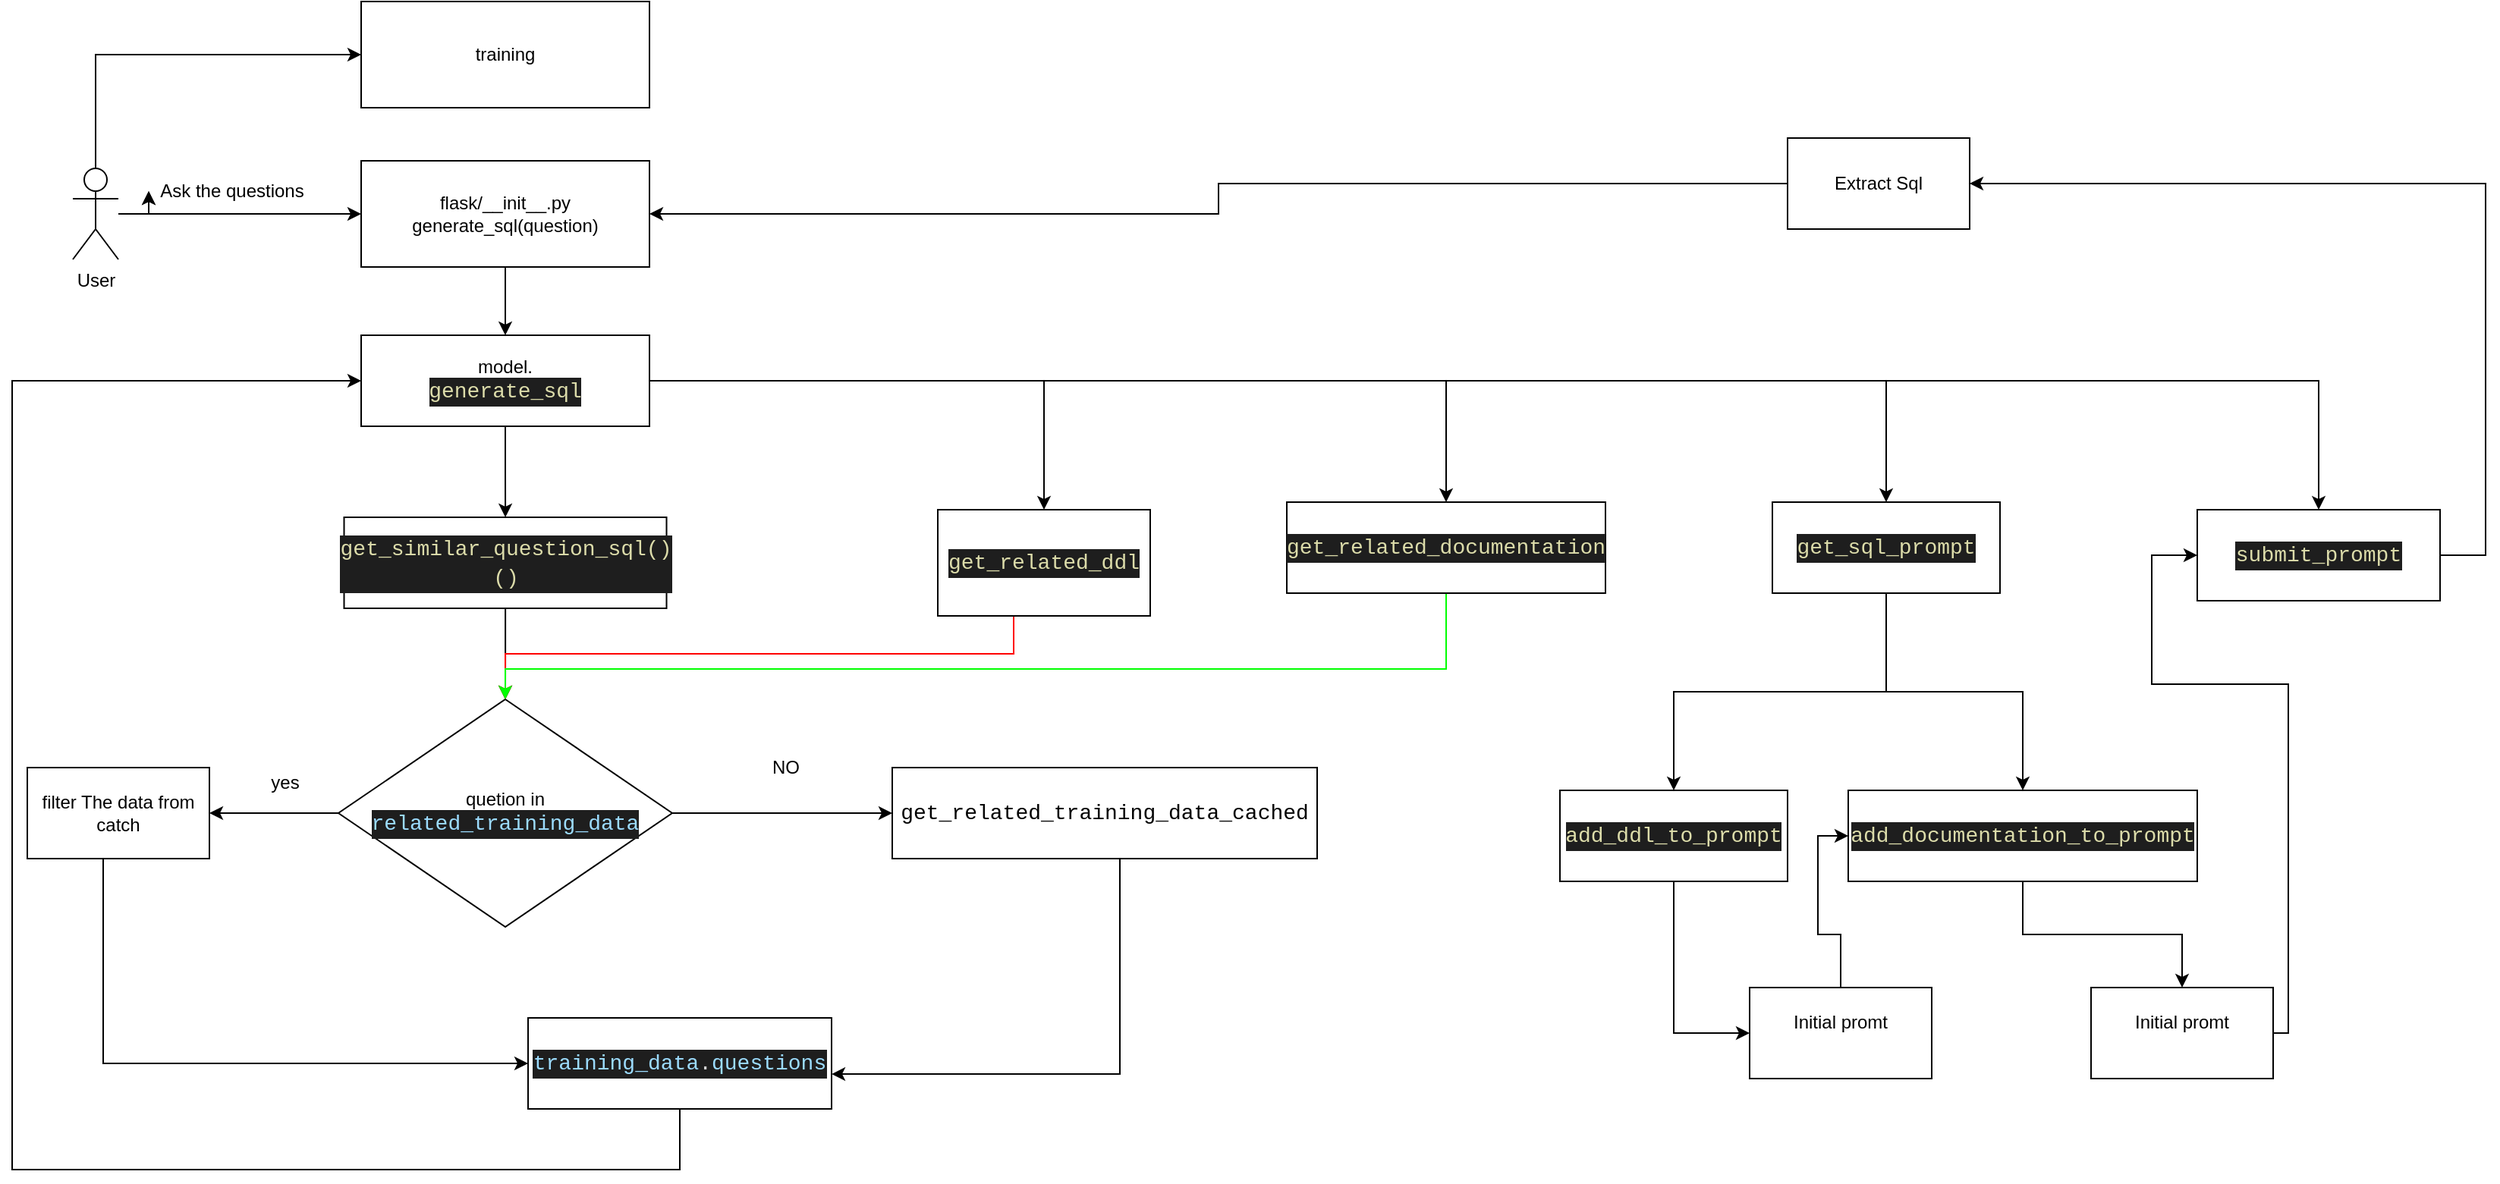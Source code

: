 <mxfile version="24.4.8" type="onedrive" pages="2">
  <diagram name="Page-1" id="omUwBOJLv78RGTcjt-QZ">
    <mxGraphModel grid="1" page="1" gridSize="10" guides="1" tooltips="1" connect="1" arrows="1" fold="1" pageScale="1" pageWidth="827" pageHeight="1169" math="0" shadow="0">
      <root>
        <mxCell id="0" />
        <mxCell id="1" parent="0" />
        <mxCell id="K16pZWRzyR4O-ZYWqpP9-3" style="edgeStyle=orthogonalEdgeStyle;rounded=0;orthogonalLoop=1;jettySize=auto;html=1;entryX=0;entryY=0.5;entryDx=0;entryDy=0;" edge="1" parent="1" source="K16pZWRzyR4O-ZYWqpP9-1" target="K16pZWRzyR4O-ZYWqpP9-2">
          <mxGeometry relative="1" as="geometry" />
        </mxCell>
        <mxCell id="K16pZWRzyR4O-ZYWqpP9-51" value="" style="edgeStyle=orthogonalEdgeStyle;rounded=0;orthogonalLoop=1;jettySize=auto;html=1;" edge="1" parent="1" source="K16pZWRzyR4O-ZYWqpP9-1" target="K16pZWRzyR4O-ZYWqpP9-4">
          <mxGeometry relative="1" as="geometry" />
        </mxCell>
        <mxCell id="K16pZWRzyR4O-ZYWqpP9-52" value="" style="edgeStyle=orthogonalEdgeStyle;rounded=0;orthogonalLoop=1;jettySize=auto;html=1;" edge="1" parent="1" source="K16pZWRzyR4O-ZYWqpP9-1" target="K16pZWRzyR4O-ZYWqpP9-4">
          <mxGeometry relative="1" as="geometry" />
        </mxCell>
        <mxCell id="K16pZWRzyR4O-ZYWqpP9-54" style="edgeStyle=orthogonalEdgeStyle;rounded=0;orthogonalLoop=1;jettySize=auto;html=1;entryX=0;entryY=0.5;entryDx=0;entryDy=0;" edge="1" parent="1" source="K16pZWRzyR4O-ZYWqpP9-1" target="K16pZWRzyR4O-ZYWqpP9-53">
          <mxGeometry relative="1" as="geometry">
            <Array as="points">
              <mxPoint x="65" y="55" />
            </Array>
          </mxGeometry>
        </mxCell>
        <mxCell id="K16pZWRzyR4O-ZYWqpP9-1" value="&lt;div&gt;User&lt;/div&gt;" style="shape=umlActor;verticalLabelPosition=bottom;verticalAlign=top;html=1;outlineConnect=0;" vertex="1" parent="1">
          <mxGeometry x="50" y="130" width="30" height="60" as="geometry" />
        </mxCell>
        <mxCell id="K16pZWRzyR4O-ZYWqpP9-5" style="edgeStyle=orthogonalEdgeStyle;rounded=0;orthogonalLoop=1;jettySize=auto;html=1;entryX=0.5;entryY=0;entryDx=0;entryDy=0;" edge="1" parent="1" source="K16pZWRzyR4O-ZYWqpP9-2" target="K16pZWRzyR4O-ZYWqpP9-6">
          <mxGeometry relative="1" as="geometry">
            <mxPoint x="350" y="310" as="targetPoint" />
          </mxGeometry>
        </mxCell>
        <mxCell id="K16pZWRzyR4O-ZYWqpP9-2" value="&lt;div&gt;flask/__init__.py&lt;/div&gt;&lt;div&gt;generate_sql(question)&lt;/div&gt;" style="rounded=0;whiteSpace=wrap;html=1;" vertex="1" parent="1">
          <mxGeometry x="240" y="125" width="190" height="70" as="geometry" />
        </mxCell>
        <mxCell id="K16pZWRzyR4O-ZYWqpP9-4" value="Ask the questions" style="text;html=1;align=center;verticalAlign=middle;whiteSpace=wrap;rounded=0;" vertex="1" parent="1">
          <mxGeometry x="100" y="130" width="110" height="30" as="geometry" />
        </mxCell>
        <mxCell id="K16pZWRzyR4O-ZYWqpP9-9" value="" style="edgeStyle=orthogonalEdgeStyle;rounded=0;orthogonalLoop=1;jettySize=auto;html=1;" edge="1" parent="1" source="K16pZWRzyR4O-ZYWqpP9-6" target="K16pZWRzyR4O-ZYWqpP9-8">
          <mxGeometry relative="1" as="geometry" />
        </mxCell>
        <mxCell id="K16pZWRzyR4O-ZYWqpP9-23" value="" style="edgeStyle=orthogonalEdgeStyle;rounded=0;orthogonalLoop=1;jettySize=auto;html=1;" edge="1" parent="1" source="K16pZWRzyR4O-ZYWqpP9-6" target="K16pZWRzyR4O-ZYWqpP9-22">
          <mxGeometry relative="1" as="geometry" />
        </mxCell>
        <mxCell id="K16pZWRzyR4O-ZYWqpP9-27" value="" style="edgeStyle=orthogonalEdgeStyle;rounded=0;orthogonalLoop=1;jettySize=auto;html=1;" edge="1" parent="1" source="K16pZWRzyR4O-ZYWqpP9-6" target="K16pZWRzyR4O-ZYWqpP9-26">
          <mxGeometry relative="1" as="geometry" />
        </mxCell>
        <mxCell id="K16pZWRzyR4O-ZYWqpP9-31" value="" style="edgeStyle=orthogonalEdgeStyle;rounded=0;orthogonalLoop=1;jettySize=auto;html=1;" edge="1" parent="1" source="K16pZWRzyR4O-ZYWqpP9-6" target="K16pZWRzyR4O-ZYWqpP9-30">
          <mxGeometry relative="1" as="geometry" />
        </mxCell>
        <mxCell id="K16pZWRzyR4O-ZYWqpP9-46" style="edgeStyle=orthogonalEdgeStyle;rounded=0;orthogonalLoop=1;jettySize=auto;html=1;entryX=0.5;entryY=0;entryDx=0;entryDy=0;" edge="1" parent="1" source="K16pZWRzyR4O-ZYWqpP9-6" target="K16pZWRzyR4O-ZYWqpP9-38">
          <mxGeometry relative="1" as="geometry" />
        </mxCell>
        <mxCell id="K16pZWRzyR4O-ZYWqpP9-6" value="model.&lt;br&gt;&lt;div style=&quot;color: #d4d4d4;background-color: #1e1e1e;font-family: Consolas, &#39;Courier New&#39;, monospace;font-weight: normal;font-size: 14px;line-height: 19px;white-space: pre;&quot;&gt;&lt;div&gt;&lt;span style=&quot;color: #dcdcaa;&quot;&gt;generate_sql&lt;/span&gt;&lt;/div&gt;&lt;/div&gt;" style="rounded=0;whiteSpace=wrap;html=1;" vertex="1" parent="1">
          <mxGeometry x="240" y="240" width="190" height="60" as="geometry" />
        </mxCell>
        <mxCell id="K16pZWRzyR4O-ZYWqpP9-12" value="" style="edgeStyle=orthogonalEdgeStyle;rounded=0;orthogonalLoop=1;jettySize=auto;html=1;" edge="1" parent="1" source="K16pZWRzyR4O-ZYWqpP9-8" target="K16pZWRzyR4O-ZYWqpP9-11">
          <mxGeometry relative="1" as="geometry" />
        </mxCell>
        <mxCell id="K16pZWRzyR4O-ZYWqpP9-8" value="&lt;div style=&quot;color: #d4d4d4;background-color: #1e1e1e;font-family: Consolas, &#39;Courier New&#39;, monospace;font-weight: normal;font-size: 14px;line-height: 19px;white-space: pre;&quot;&gt;&lt;div&gt;&lt;span style=&quot;color: #dcdcaa;&quot;&gt;get_similar_question_sql()&lt;/span&gt;&lt;/div&gt;&lt;div&gt;&lt;span style=&quot;color: #dcdcaa;&quot;&gt;()&lt;br&gt;&lt;/span&gt;&lt;/div&gt;&lt;/div&gt;" style="whiteSpace=wrap;html=1;rounded=0;" vertex="1" parent="1">
          <mxGeometry x="228.75" y="360" width="212.5" height="60" as="geometry" />
        </mxCell>
        <mxCell id="K16pZWRzyR4O-ZYWqpP9-14" value="" style="edgeStyle=orthogonalEdgeStyle;rounded=0;orthogonalLoop=1;jettySize=auto;html=1;" edge="1" parent="1" source="K16pZWRzyR4O-ZYWqpP9-11" target="K16pZWRzyR4O-ZYWqpP9-13">
          <mxGeometry relative="1" as="geometry" />
        </mxCell>
        <mxCell id="K16pZWRzyR4O-ZYWqpP9-16" value="" style="edgeStyle=orthogonalEdgeStyle;rounded=0;orthogonalLoop=1;jettySize=auto;html=1;" edge="1" parent="1" source="K16pZWRzyR4O-ZYWqpP9-11" target="K16pZWRzyR4O-ZYWqpP9-15">
          <mxGeometry relative="1" as="geometry" />
        </mxCell>
        <mxCell id="K16pZWRzyR4O-ZYWqpP9-11" value="quetion in &lt;br&gt;&lt;div style=&quot;color: #d4d4d4;background-color: #1e1e1e;font-family: Consolas, &#39;Courier New&#39;, monospace;font-weight: normal;font-size: 14px;line-height: 19px;white-space: pre;&quot;&gt;&lt;div&gt;&lt;span style=&quot;color: #9cdcfe;&quot;&gt;related_training_data&lt;/span&gt;&lt;/div&gt;&lt;/div&gt;" style="rhombus;whiteSpace=wrap;html=1;rounded=0;" vertex="1" parent="1">
          <mxGeometry x="225" y="480" width="220" height="150" as="geometry" />
        </mxCell>
        <mxCell id="K16pZWRzyR4O-ZYWqpP9-13" value="&lt;div style=&quot;font-family: Consolas, &amp;quot;Courier New&amp;quot;, monospace; font-weight: normal; font-size: 14px; line-height: 19px; white-space: pre;&quot;&gt;&lt;div&gt;&lt;span style=&quot;background-color: rgb(255, 255, 255);&quot;&gt;get_related_training_data_cached&lt;/span&gt;&lt;/div&gt;&lt;/div&gt;" style="whiteSpace=wrap;html=1;rounded=0;" vertex="1" parent="1">
          <mxGeometry x="590" y="525" width="280" height="60" as="geometry" />
        </mxCell>
        <mxCell id="K16pZWRzyR4O-ZYWqpP9-20" style="edgeStyle=orthogonalEdgeStyle;rounded=0;orthogonalLoop=1;jettySize=auto;html=1;entryX=0;entryY=0.5;entryDx=0;entryDy=0;" edge="1" parent="1" source="K16pZWRzyR4O-ZYWqpP9-15" target="K16pZWRzyR4O-ZYWqpP9-19">
          <mxGeometry relative="1" as="geometry">
            <Array as="points">
              <mxPoint x="70" y="720" />
            </Array>
          </mxGeometry>
        </mxCell>
        <mxCell id="K16pZWRzyR4O-ZYWqpP9-15" value="&lt;div&gt;filter The data from catch&lt;/div&gt;" style="whiteSpace=wrap;html=1;rounded=0;" vertex="1" parent="1">
          <mxGeometry x="20" y="525" width="120" height="60" as="geometry" />
        </mxCell>
        <mxCell id="K16pZWRzyR4O-ZYWqpP9-17" value="yes" style="text;html=1;align=center;verticalAlign=middle;whiteSpace=wrap;rounded=0;" vertex="1" parent="1">
          <mxGeometry x="160" y="520" width="60" height="30" as="geometry" />
        </mxCell>
        <mxCell id="K16pZWRzyR4O-ZYWqpP9-18" value="NO" style="text;html=1;align=center;verticalAlign=middle;whiteSpace=wrap;rounded=0;" vertex="1" parent="1">
          <mxGeometry x="490" y="510" width="60" height="30" as="geometry" />
        </mxCell>
        <mxCell id="K16pZWRzyR4O-ZYWqpP9-29" style="edgeStyle=orthogonalEdgeStyle;rounded=0;orthogonalLoop=1;jettySize=auto;html=1;entryX=0;entryY=0.5;entryDx=0;entryDy=0;" edge="1" parent="1" source="K16pZWRzyR4O-ZYWqpP9-19" target="K16pZWRzyR4O-ZYWqpP9-6">
          <mxGeometry relative="1" as="geometry">
            <Array as="points">
              <mxPoint x="450" y="790" />
              <mxPoint x="10" y="790" />
              <mxPoint x="10" y="270" />
            </Array>
          </mxGeometry>
        </mxCell>
        <mxCell id="K16pZWRzyR4O-ZYWqpP9-19" value="&lt;div style=&quot;color: #d4d4d4;background-color: #1e1e1e;font-family: Consolas, &#39;Courier New&#39;, monospace;font-weight: normal;font-size: 14px;line-height: 19px;white-space: pre;&quot;&gt;&lt;div&gt;&lt;span style=&quot;color: #9cdcfe;&quot;&gt;training_data&lt;/span&gt;&lt;span style=&quot;color: #d4d4d4;&quot;&gt;.&lt;/span&gt;&lt;span style=&quot;color: #9cdcfe;&quot;&gt;questions&lt;/span&gt;&lt;/div&gt;&lt;/div&gt;" style="rounded=0;whiteSpace=wrap;html=1;" vertex="1" parent="1">
          <mxGeometry x="350" y="690" width="200" height="60" as="geometry" />
        </mxCell>
        <mxCell id="K16pZWRzyR4O-ZYWqpP9-21" style="edgeStyle=orthogonalEdgeStyle;rounded=0;orthogonalLoop=1;jettySize=auto;html=1;entryX=1;entryY=0.617;entryDx=0;entryDy=0;entryPerimeter=0;" edge="1" parent="1" source="K16pZWRzyR4O-ZYWqpP9-13" target="K16pZWRzyR4O-ZYWqpP9-19">
          <mxGeometry relative="1" as="geometry">
            <Array as="points">
              <mxPoint x="740" y="727" />
            </Array>
          </mxGeometry>
        </mxCell>
        <mxCell id="K16pZWRzyR4O-ZYWqpP9-24" style="edgeStyle=orthogonalEdgeStyle;rounded=0;orthogonalLoop=1;jettySize=auto;html=1;entryX=0.5;entryY=0;entryDx=0;entryDy=0;strokeColor=#ff0000;" edge="1" parent="1" source="K16pZWRzyR4O-ZYWqpP9-22" target="K16pZWRzyR4O-ZYWqpP9-11">
          <mxGeometry relative="1" as="geometry">
            <mxPoint x="1110" y="530" as="targetPoint" />
            <Array as="points">
              <mxPoint x="670" y="450" />
              <mxPoint x="335" y="450" />
            </Array>
          </mxGeometry>
        </mxCell>
        <mxCell id="K16pZWRzyR4O-ZYWqpP9-22" value="&lt;div style=&quot;color: #d4d4d4;background-color: #1e1e1e;font-family: Consolas, &#39;Courier New&#39;, monospace;font-weight: normal;font-size: 14px;line-height: 19px;white-space: pre;&quot;&gt;&lt;div&gt;&lt;span style=&quot;color: #dcdcaa;&quot;&gt;get_related_ddl&lt;/span&gt;&lt;/div&gt;&lt;/div&gt;" style="whiteSpace=wrap;html=1;rounded=0;" vertex="1" parent="1">
          <mxGeometry x="620" y="355" width="140" height="70" as="geometry" />
        </mxCell>
        <mxCell id="K16pZWRzyR4O-ZYWqpP9-28" style="edgeStyle=orthogonalEdgeStyle;rounded=0;orthogonalLoop=1;jettySize=auto;html=1;entryX=0.5;entryY=0;entryDx=0;entryDy=0;strokeColor=#00ff00;" edge="1" parent="1" source="K16pZWRzyR4O-ZYWqpP9-26" target="K16pZWRzyR4O-ZYWqpP9-11">
          <mxGeometry relative="1" as="geometry">
            <Array as="points">
              <mxPoint x="955" y="460" />
              <mxPoint x="335" y="460" />
            </Array>
          </mxGeometry>
        </mxCell>
        <mxCell id="K16pZWRzyR4O-ZYWqpP9-26" value="&lt;div style=&quot;color: #d4d4d4;background-color: #1e1e1e;font-family: Consolas, &#39;Courier New&#39;, monospace;font-weight: normal;font-size: 14px;line-height: 19px;white-space: pre;&quot;&gt;&lt;div&gt;&lt;span style=&quot;color: #dcdcaa;&quot;&gt;get_related_documentation&lt;/span&gt;&lt;/div&gt;&lt;/div&gt;" style="whiteSpace=wrap;html=1;rounded=0;" vertex="1" parent="1">
          <mxGeometry x="850" y="350" width="210" height="60" as="geometry" />
        </mxCell>
        <mxCell id="K16pZWRzyR4O-ZYWqpP9-33" value="" style="edgeStyle=orthogonalEdgeStyle;rounded=0;orthogonalLoop=1;jettySize=auto;html=1;" edge="1" parent="1" source="K16pZWRzyR4O-ZYWqpP9-30" target="K16pZWRzyR4O-ZYWqpP9-32">
          <mxGeometry relative="1" as="geometry" />
        </mxCell>
        <mxCell id="K16pZWRzyR4O-ZYWqpP9-35" value="" style="edgeStyle=orthogonalEdgeStyle;rounded=0;orthogonalLoop=1;jettySize=auto;html=1;" edge="1" parent="1" source="K16pZWRzyR4O-ZYWqpP9-30" target="K16pZWRzyR4O-ZYWqpP9-34">
          <mxGeometry relative="1" as="geometry" />
        </mxCell>
        <mxCell id="K16pZWRzyR4O-ZYWqpP9-30" value="&lt;div style=&quot;color: #d4d4d4;background-color: #1e1e1e;font-family: Consolas, &#39;Courier New&#39;, monospace;font-weight: normal;font-size: 14px;line-height: 19px;white-space: pre;&quot;&gt;&lt;div&gt;&lt;span style=&quot;color: #dcdcaa;&quot;&gt;get_sql_prompt&lt;/span&gt;&lt;/div&gt;&lt;/div&gt;" style="whiteSpace=wrap;html=1;rounded=0;" vertex="1" parent="1">
          <mxGeometry x="1170" y="350" width="150" height="60" as="geometry" />
        </mxCell>
        <mxCell id="K16pZWRzyR4O-ZYWqpP9-41" style="edgeStyle=orthogonalEdgeStyle;rounded=0;orthogonalLoop=1;jettySize=auto;html=1;entryX=0;entryY=0.5;entryDx=0;entryDy=0;" edge="1" parent="1" source="K16pZWRzyR4O-ZYWqpP9-32" target="K16pZWRzyR4O-ZYWqpP9-40">
          <mxGeometry relative="1" as="geometry" />
        </mxCell>
        <mxCell id="K16pZWRzyR4O-ZYWqpP9-32" value="&lt;div style=&quot;color: #d4d4d4;background-color: #1e1e1e;font-family: Consolas, &#39;Courier New&#39;, monospace;font-weight: normal;font-size: 14px;line-height: 19px;white-space: pre;&quot;&gt;&lt;div&gt;&lt;span style=&quot;color: #dcdcaa;&quot;&gt;add_ddl_to_prompt&lt;/span&gt;&lt;/div&gt;&lt;/div&gt;" style="whiteSpace=wrap;html=1;rounded=0;" vertex="1" parent="1">
          <mxGeometry x="1030" y="540" width="150" height="60" as="geometry" />
        </mxCell>
        <mxCell id="K16pZWRzyR4O-ZYWqpP9-44" style="edgeStyle=orthogonalEdgeStyle;rounded=0;orthogonalLoop=1;jettySize=auto;html=1;" edge="1" parent="1" source="K16pZWRzyR4O-ZYWqpP9-34" target="K16pZWRzyR4O-ZYWqpP9-43">
          <mxGeometry relative="1" as="geometry" />
        </mxCell>
        <mxCell id="K16pZWRzyR4O-ZYWqpP9-34" value="&lt;div style=&quot;color: #d4d4d4;background-color: #1e1e1e;font-family: Consolas, &#39;Courier New&#39;, monospace;font-weight: normal;font-size: 14px;line-height: 19px;white-space: pre;&quot;&gt;&lt;div&gt;&lt;span style=&quot;color: #dcdcaa;&quot;&gt;add_documentation_to_prompt&lt;/span&gt;&lt;/div&gt;&lt;/div&gt;" style="whiteSpace=wrap;html=1;rounded=0;" vertex="1" parent="1">
          <mxGeometry x="1220" y="540" width="230" height="60" as="geometry" />
        </mxCell>
        <mxCell id="K16pZWRzyR4O-ZYWqpP9-49" value="" style="edgeStyle=orthogonalEdgeStyle;rounded=0;orthogonalLoop=1;jettySize=auto;html=1;" edge="1" parent="1" source="K16pZWRzyR4O-ZYWqpP9-38" target="K16pZWRzyR4O-ZYWqpP9-48">
          <mxGeometry relative="1" as="geometry">
            <Array as="points">
              <mxPoint x="1640" y="385" />
              <mxPoint x="1640" y="140" />
            </Array>
          </mxGeometry>
        </mxCell>
        <mxCell id="K16pZWRzyR4O-ZYWqpP9-38" value="&lt;div style=&quot;color: #d4d4d4;background-color: #1e1e1e;font-family: Consolas, &#39;Courier New&#39;, monospace;font-weight: normal;font-size: 14px;line-height: 19px;white-space: pre;&quot;&gt;&lt;div&gt;&lt;span style=&quot;color: #dcdcaa;&quot;&gt;submit_prompt&lt;/span&gt;&lt;/div&gt;&lt;/div&gt;" style="whiteSpace=wrap;html=1;rounded=0;" vertex="1" parent="1">
          <mxGeometry x="1450" y="355" width="160" height="60" as="geometry" />
        </mxCell>
        <mxCell id="K16pZWRzyR4O-ZYWqpP9-42" style="edgeStyle=orthogonalEdgeStyle;rounded=0;orthogonalLoop=1;jettySize=auto;html=1;entryX=0;entryY=0.5;entryDx=0;entryDy=0;" edge="1" parent="1" source="K16pZWRzyR4O-ZYWqpP9-40" target="K16pZWRzyR4O-ZYWqpP9-34">
          <mxGeometry relative="1" as="geometry" />
        </mxCell>
        <mxCell id="K16pZWRzyR4O-ZYWqpP9-40" value="&lt;div&gt;Initial promt&lt;/div&gt;&lt;div&gt;&lt;br&gt;&lt;/div&gt;" style="rounded=0;whiteSpace=wrap;html=1;" vertex="1" parent="1">
          <mxGeometry x="1155" y="670" width="120" height="60" as="geometry" />
        </mxCell>
        <mxCell id="K16pZWRzyR4O-ZYWqpP9-47" style="edgeStyle=orthogonalEdgeStyle;rounded=0;orthogonalLoop=1;jettySize=auto;html=1;entryX=0;entryY=0.5;entryDx=0;entryDy=0;" edge="1" parent="1" source="K16pZWRzyR4O-ZYWqpP9-43" target="K16pZWRzyR4O-ZYWqpP9-38">
          <mxGeometry relative="1" as="geometry">
            <Array as="points">
              <mxPoint x="1510" y="700" />
              <mxPoint x="1510" y="470" />
              <mxPoint x="1420" y="470" />
              <mxPoint x="1420" y="385" />
            </Array>
          </mxGeometry>
        </mxCell>
        <mxCell id="K16pZWRzyR4O-ZYWqpP9-43" value="&lt;div&gt;Initial promt&lt;/div&gt;&lt;div&gt;&lt;br&gt;&lt;/div&gt;" style="rounded=0;whiteSpace=wrap;html=1;" vertex="1" parent="1">
          <mxGeometry x="1380" y="670" width="120" height="60" as="geometry" />
        </mxCell>
        <mxCell id="K16pZWRzyR4O-ZYWqpP9-50" style="edgeStyle=orthogonalEdgeStyle;rounded=0;orthogonalLoop=1;jettySize=auto;html=1;entryX=1;entryY=0.5;entryDx=0;entryDy=0;" edge="1" parent="1" source="K16pZWRzyR4O-ZYWqpP9-48" target="K16pZWRzyR4O-ZYWqpP9-2">
          <mxGeometry relative="1" as="geometry" />
        </mxCell>
        <mxCell id="K16pZWRzyR4O-ZYWqpP9-48" value="Extract Sql " style="whiteSpace=wrap;html=1;rounded=0;" vertex="1" parent="1">
          <mxGeometry x="1180" y="110" width="120" height="60" as="geometry" />
        </mxCell>
        <mxCell id="K16pZWRzyR4O-ZYWqpP9-53" value="training" style="rounded=0;whiteSpace=wrap;html=1;" vertex="1" parent="1">
          <mxGeometry x="240" y="20" width="190" height="70" as="geometry" />
        </mxCell>
      </root>
    </mxGraphModel>
  </diagram>
  <diagram id="j_L6LllU6mCGKeq9yJB3" name="Page-2">
    <mxGraphModel grid="1" page="1" gridSize="10" guides="1" tooltips="1" connect="1" arrows="1" fold="1" pageScale="1" pageWidth="850" pageHeight="1100" math="0" shadow="0">
      <root>
        <mxCell id="0" />
        <mxCell id="1" parent="0" />
        <mxCell id="CpRrhLq7ijMtVycJdGnX-4" value="" style="edgeStyle=orthogonalEdgeStyle;rounded=0;orthogonalLoop=1;jettySize=auto;html=1;" edge="1" parent="1" source="CpRrhLq7ijMtVycJdGnX-1" target="CpRrhLq7ijMtVycJdGnX-3">
          <mxGeometry relative="1" as="geometry" />
        </mxCell>
        <mxCell id="CpRrhLq7ijMtVycJdGnX-1" value="Generate Question&amp;nbsp;" style="rounded=1;whiteSpace=wrap;html=1;fillColor=#dae8fc;strokeColor=#6c8ebf;" vertex="1" parent="1">
          <mxGeometry x="320" y="70" width="120" height="60" as="geometry" />
        </mxCell>
        <mxCell id="CpRrhLq7ijMtVycJdGnX-6" value="" style="edgeStyle=orthogonalEdgeStyle;rounded=0;orthogonalLoop=1;jettySize=auto;html=1;" edge="1" parent="1" source="CpRrhLq7ijMtVycJdGnX-3" target="CpRrhLq7ijMtVycJdGnX-5">
          <mxGeometry relative="1" as="geometry" />
        </mxCell>
        <mxCell id="CpRrhLq7ijMtVycJdGnX-3" value="generate_sql" style="whiteSpace=wrap;html=1;rounded=1;fillColor=#f8cecc;strokeColor=#b85450;" vertex="1" parent="1">
          <mxGeometry x="320" y="210" width="120" height="60" as="geometry" />
        </mxCell>
        <mxCell id="CpRrhLq7ijMtVycJdGnX-8" value="" style="edgeStyle=orthogonalEdgeStyle;rounded=0;orthogonalLoop=1;jettySize=auto;html=1;" edge="1" parent="1" source="CpRrhLq7ijMtVycJdGnX-5" target="CpRrhLq7ijMtVycJdGnX-7">
          <mxGeometry relative="1" as="geometry" />
        </mxCell>
        <mxCell id="CpRrhLq7ijMtVycJdGnX-5" value="run_sql" style="whiteSpace=wrap;html=1;fillColor=#dae8fc;strokeColor=#6c8ebf;rounded=1;" vertex="1" parent="1">
          <mxGeometry x="320" y="350" width="120" height="60" as="geometry" />
        </mxCell>
        <mxCell id="CpRrhLq7ijMtVycJdGnX-11" value="" style="edgeStyle=orthogonalEdgeStyle;rounded=0;orthogonalLoop=1;jettySize=auto;html=1;" edge="1" parent="1" source="CpRrhLq7ijMtVycJdGnX-7" target="CpRrhLq7ijMtVycJdGnX-10">
          <mxGeometry relative="1" as="geometry" />
        </mxCell>
        <mxCell id="CpRrhLq7ijMtVycJdGnX-13" value="" style="edgeStyle=orthogonalEdgeStyle;rounded=0;orthogonalLoop=1;jettySize=auto;html=1;" edge="1" parent="1" source="CpRrhLq7ijMtVycJdGnX-7" target="CpRrhLq7ijMtVycJdGnX-12">
          <mxGeometry relative="1" as="geometry" />
        </mxCell>
        <mxCell id="CpRrhLq7ijMtVycJdGnX-7" value="" style="whiteSpace=wrap;html=1;fillColor=#dae8fc;strokeColor=#6c8ebf;rounded=1;" vertex="1" parent="1">
          <mxGeometry x="320" y="490" width="120" height="60" as="geometry" />
        </mxCell>
        <mxCell id="CpRrhLq7ijMtVycJdGnX-9" value="Dataframe" style="text;html=1;align=center;verticalAlign=middle;whiteSpace=wrap;rounded=0;" vertex="1" parent="1">
          <mxGeometry x="400" y="460" width="60" height="30" as="geometry" />
        </mxCell>
        <mxCell id="CpRrhLq7ijMtVycJdGnX-15" value="" style="edgeStyle=orthogonalEdgeStyle;rounded=0;orthogonalLoop=1;jettySize=auto;html=1;" edge="1" parent="1" source="CpRrhLq7ijMtVycJdGnX-10" target="CpRrhLq7ijMtVycJdGnX-14">
          <mxGeometry relative="1" as="geometry" />
        </mxCell>
        <mxCell id="CpRrhLq7ijMtVycJdGnX-10" value="generalplotely" style="whiteSpace=wrap;html=1;fillColor=#dae8fc;strokeColor=#6c8ebf;rounded=1;" vertex="1" parent="1">
          <mxGeometry x="320" y="630" width="120" height="60" as="geometry" />
        </mxCell>
        <mxCell id="CpRrhLq7ijMtVycJdGnX-12" value="&lt;pre style=&quot;background-color:#2b2b2b;color:#a9b7c6;font-family:&#39;JetBrains Mono&#39;,monospace;font-size:9.8pt;&quot;&gt;&lt;span style=&quot;color:#ffc66d;&quot;&gt;download_csv&lt;/span&gt;&lt;/pre&gt;" style="whiteSpace=wrap;html=1;fillColor=#dae8fc;strokeColor=#6c8ebf;rounded=1;" vertex="1" parent="1">
          <mxGeometry x="520" y="490" width="120" height="60" as="geometry" />
        </mxCell>
        <mxCell id="CpRrhLq7ijMtVycJdGnX-19" value="" style="edgeStyle=orthogonalEdgeStyle;rounded=0;orthogonalLoop=1;jettySize=auto;html=1;" edge="1" parent="1" source="CpRrhLq7ijMtVycJdGnX-14" target="CpRrhLq7ijMtVycJdGnX-18">
          <mxGeometry relative="1" as="geometry" />
        </mxCell>
        <mxCell id="CpRrhLq7ijMtVycJdGnX-14" value="generate_summary" style="whiteSpace=wrap;html=1;fillColor=#dae8fc;strokeColor=#6c8ebf;rounded=1;" vertex="1" parent="1">
          <mxGeometry x="320" y="770" width="120" height="60" as="geometry" />
        </mxCell>
        <mxCell id="CpRrhLq7ijMtVycJdGnX-21" value="" style="edgeStyle=orthogonalEdgeStyle;rounded=0;orthogonalLoop=1;jettySize=auto;html=1;" edge="1" parent="1" source="CpRrhLq7ijMtVycJdGnX-18" target="CpRrhLq7ijMtVycJdGnX-20">
          <mxGeometry relative="1" as="geometry" />
        </mxCell>
        <mxCell id="CpRrhLq7ijMtVycJdGnX-28" value="" style="edgeStyle=orthogonalEdgeStyle;rounded=0;orthogonalLoop=1;jettySize=auto;html=1;" edge="1" parent="1" source="CpRrhLq7ijMtVycJdGnX-18" target="CpRrhLq7ijMtVycJdGnX-27">
          <mxGeometry relative="1" as="geometry">
            <mxPoint x="300" y="950" as="sourcePoint" />
          </mxGeometry>
        </mxCell>
        <mxCell id="CpRrhLq7ijMtVycJdGnX-18" value="Correct Answer?" style="rhombus;whiteSpace=wrap;html=1;fillColor=#dae8fc;strokeColor=#6c8ebf;rounded=1;" vertex="1" parent="1">
          <mxGeometry x="310" y="910" width="140" height="80" as="geometry" />
        </mxCell>
        <mxCell id="CpRrhLq7ijMtVycJdGnX-20" value="genearte_followup Question" style="whiteSpace=wrap;html=1;fillColor=#dae8fc;strokeColor=#6c8ebf;rounded=1;" vertex="1" parent="1">
          <mxGeometry x="540" y="920" width="120" height="60" as="geometry" />
        </mxCell>
        <mxCell id="CpRrhLq7ijMtVycJdGnX-22" value="yes" style="text;html=1;align=center;verticalAlign=middle;whiteSpace=wrap;rounded=0;" vertex="1" parent="1">
          <mxGeometry x="460" y="910" width="60" height="30" as="geometry" />
        </mxCell>
        <mxCell id="CpRrhLq7ijMtVycJdGnX-25" value="No" style="text;html=1;align=center;verticalAlign=middle;whiteSpace=wrap;rounded=0;" vertex="1" parent="1">
          <mxGeometry x="240" y="910" width="60" height="30" as="geometry" />
        </mxCell>
        <mxCell id="CpRrhLq7ijMtVycJdGnX-30" value="" style="edgeStyle=orthogonalEdgeStyle;rounded=0;orthogonalLoop=1;jettySize=auto;html=1;" edge="1" parent="1" source="CpRrhLq7ijMtVycJdGnX-27" target="CpRrhLq7ijMtVycJdGnX-29">
          <mxGeometry relative="1" as="geometry" />
        </mxCell>
        <mxCell id="CpRrhLq7ijMtVycJdGnX-34" value="" style="edgeStyle=orthogonalEdgeStyle;rounded=0;orthogonalLoop=1;jettySize=auto;html=1;" edge="1" parent="1" source="CpRrhLq7ijMtVycJdGnX-27" target="CpRrhLq7ijMtVycJdGnX-33">
          <mxGeometry relative="1" as="geometry" />
        </mxCell>
        <mxCell id="CpRrhLq7ijMtVycJdGnX-27" value="Manual Fix or AutoFix&amp;nbsp;" style="rhombus;whiteSpace=wrap;html=1;fillColor=#dae8fc;strokeColor=#6c8ebf;rounded=1;" vertex="1" parent="1">
          <mxGeometry x="80" y="910" width="120" height="80" as="geometry" />
        </mxCell>
        <mxCell id="CpRrhLq7ijMtVycJdGnX-31" style="edgeStyle=orthogonalEdgeStyle;rounded=0;orthogonalLoop=1;jettySize=auto;html=1;entryX=0;entryY=0.5;entryDx=0;entryDy=0;" edge="1" parent="1" source="CpRrhLq7ijMtVycJdGnX-29" target="CpRrhLq7ijMtVycJdGnX-5">
          <mxGeometry relative="1" as="geometry">
            <Array as="points">
              <mxPoint x="-60" y="380" />
            </Array>
          </mxGeometry>
        </mxCell>
        <mxCell id="CpRrhLq7ijMtVycJdGnX-29" value="Update_sql" style="whiteSpace=wrap;html=1;fillColor=#f8cecc;strokeColor=#b85450;rounded=1;" vertex="1" parent="1">
          <mxGeometry x="-120" y="920" width="120" height="60" as="geometry" />
        </mxCell>
        <mxCell id="CpRrhLq7ijMtVycJdGnX-32" value="Manual Fix" style="text;html=1;align=center;verticalAlign=middle;resizable=0;points=[];autosize=1;strokeColor=none;fillColor=none;" vertex="1" parent="1">
          <mxGeometry x="10" y="908" width="80" height="30" as="geometry" />
        </mxCell>
        <mxCell id="CpRrhLq7ijMtVycJdGnX-33" value="fixed_sql" style="whiteSpace=wrap;html=1;fillColor=#dae8fc;strokeColor=#6c8ebf;rounded=1;" vertex="1" parent="1">
          <mxGeometry x="80" y="1080" width="120" height="60" as="geometry" />
        </mxCell>
      </root>
    </mxGraphModel>
  </diagram>
</mxfile>
